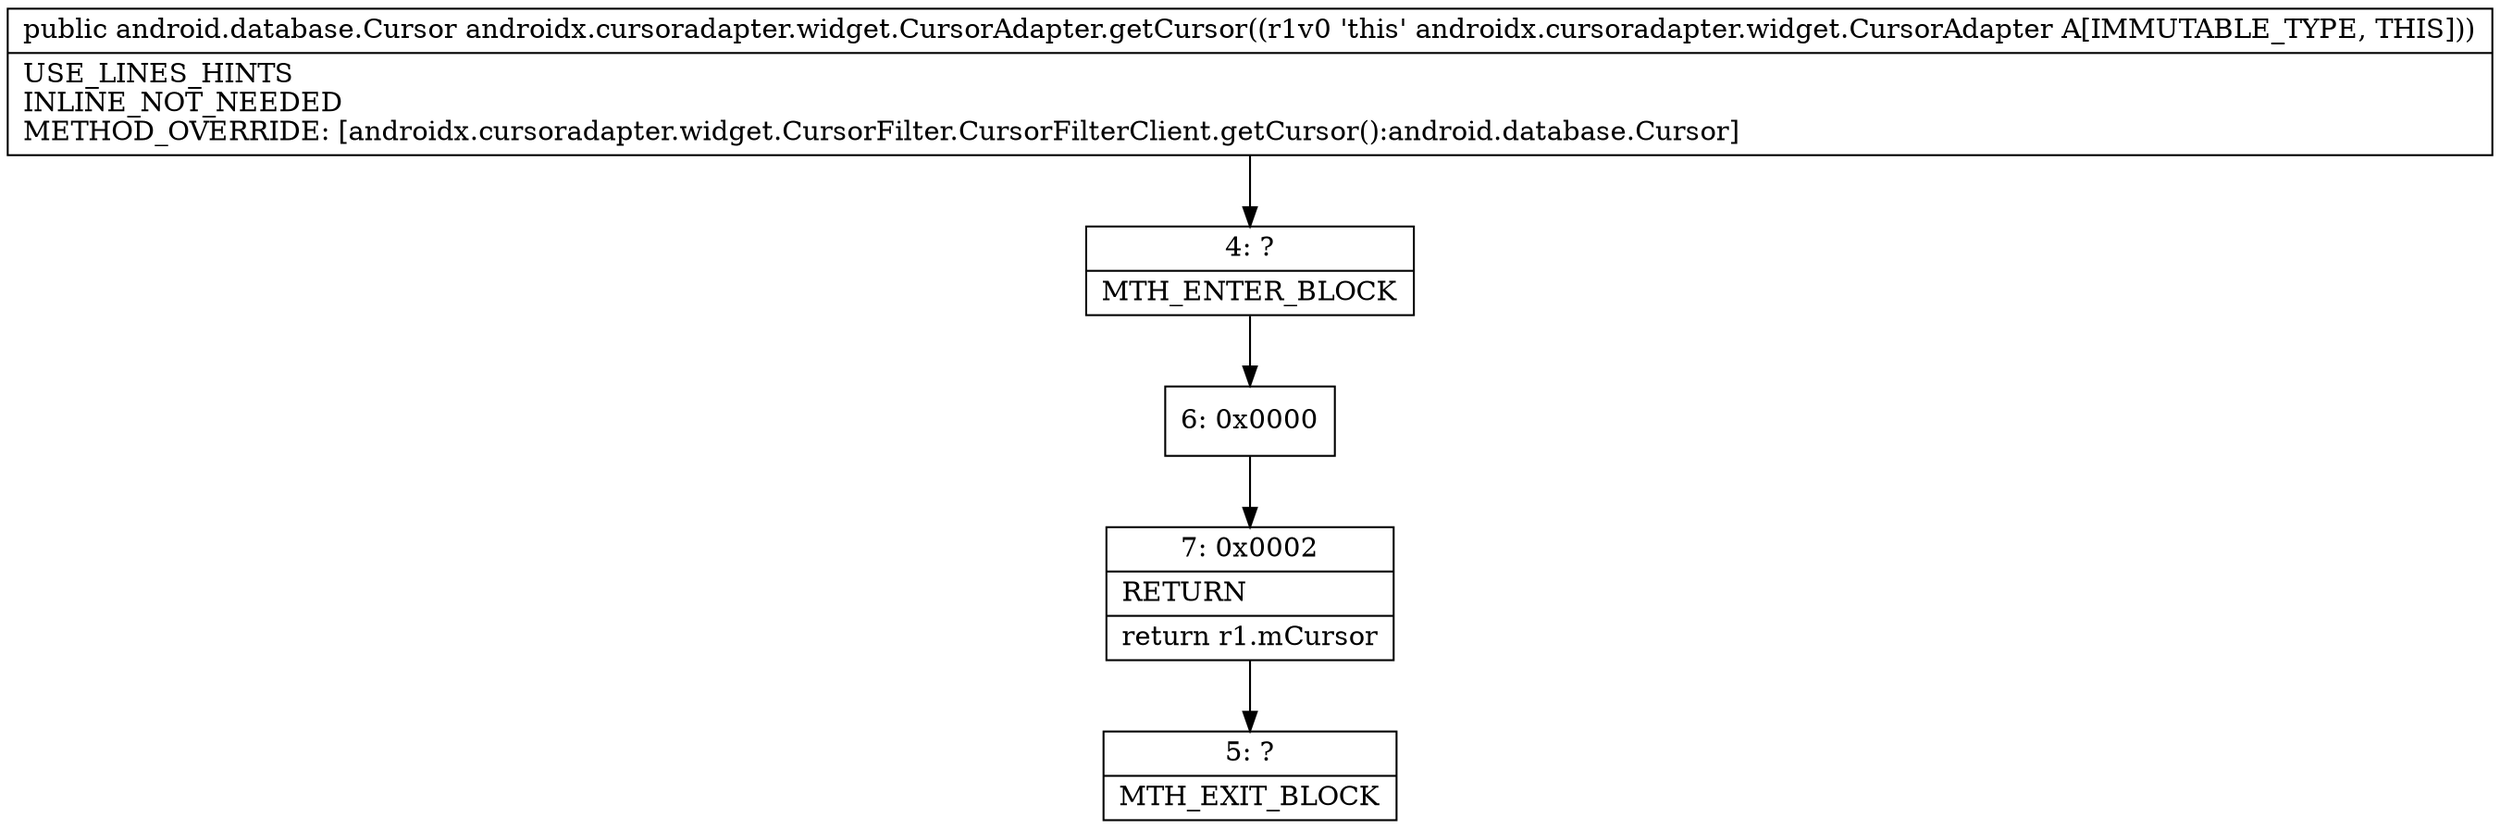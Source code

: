 digraph "CFG forandroidx.cursoradapter.widget.CursorAdapter.getCursor()Landroid\/database\/Cursor;" {
Node_4 [shape=record,label="{4\:\ ?|MTH_ENTER_BLOCK\l}"];
Node_6 [shape=record,label="{6\:\ 0x0000}"];
Node_7 [shape=record,label="{7\:\ 0x0002|RETURN\l|return r1.mCursor\l}"];
Node_5 [shape=record,label="{5\:\ ?|MTH_EXIT_BLOCK\l}"];
MethodNode[shape=record,label="{public android.database.Cursor androidx.cursoradapter.widget.CursorAdapter.getCursor((r1v0 'this' androidx.cursoradapter.widget.CursorAdapter A[IMMUTABLE_TYPE, THIS]))  | USE_LINES_HINTS\lINLINE_NOT_NEEDED\lMETHOD_OVERRIDE: [androidx.cursoradapter.widget.CursorFilter.CursorFilterClient.getCursor():android.database.Cursor]\l}"];
MethodNode -> Node_4;Node_4 -> Node_6;
Node_6 -> Node_7;
Node_7 -> Node_5;
}

